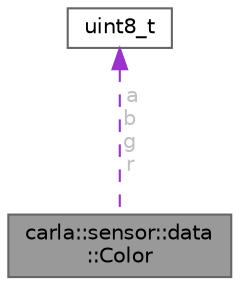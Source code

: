 digraph "carla::sensor::data::Color"
{
 // INTERACTIVE_SVG=YES
 // LATEX_PDF_SIZE
  bgcolor="transparent";
  edge [fontname=Helvetica,fontsize=10,labelfontname=Helvetica,labelfontsize=10];
  node [fontname=Helvetica,fontsize=10,shape=box,height=0.2,width=0.4];
  Node1 [id="Node000001",label="carla::sensor::data\l::Color",height=0.2,width=0.4,color="gray40", fillcolor="grey60", style="filled", fontcolor="black",tooltip="A 32-bit BGRA color."];
  Node2 -> Node1 [id="edge1_Node000001_Node000002",dir="back",color="darkorchid3",style="dashed",tooltip=" ",label=" a\nb\ng\nr",fontcolor="grey" ];
  Node2 [id="Node000002",label="uint8_t",height=0.2,width=0.4,color="gray40", fillcolor="white", style="filled",tooltip=" "];
}
